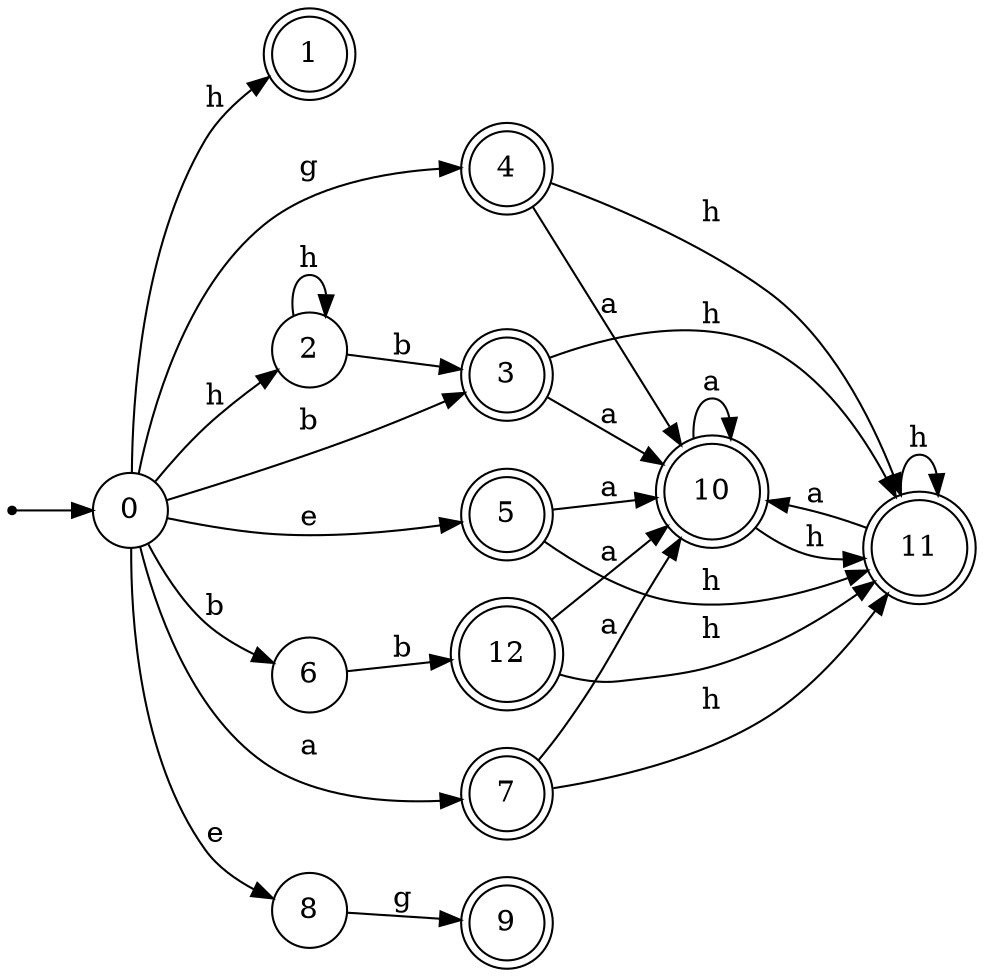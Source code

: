 digraph finite_state_machine {
rankdir=LR;
size="20,20";
node [shape = point]; "dummy0"
node [shape = circle]; "0";
"dummy0" -> "0";
node [shape = doublecircle]; "1";node [shape = circle]; "2";
node [shape = doublecircle]; "3";node [shape = doublecircle]; "4";node [shape = doublecircle]; "5";node [shape = circle]; "6";
node [shape = doublecircle]; "7";node [shape = circle]; "8";
node [shape = doublecircle]; "9";node [shape = doublecircle]; "10";node [shape = doublecircle]; "11";node [shape = doublecircle]; "12";"0" -> "1" [label = "h"];
 "0" -> "2" [label = "h"];
 "0" -> "3" [label = "b"];
 "0" -> "6" [label = "b"];
 "0" -> "4" [label = "g"];
 "0" -> "8" [label = "e"];
 "0" -> "5" [label = "e"];
 "0" -> "7" [label = "a"];
 "8" -> "9" [label = "g"];
 "7" -> "10" [label = "a"];
 "7" -> "11" [label = "h"];
 "11" -> "11" [label = "h"];
 "11" -> "10" [label = "a"];
 "10" -> "10" [label = "a"];
 "10" -> "11" [label = "h"];
 "6" -> "12" [label = "b"];
 "12" -> "10" [label = "a"];
 "12" -> "11" [label = "h"];
 "5" -> "10" [label = "a"];
 "5" -> "11" [label = "h"];
 "4" -> "10" [label = "a"];
 "4" -> "11" [label = "h"];
 "3" -> "10" [label = "a"];
 "3" -> "11" [label = "h"];
 "2" -> "2" [label = "h"];
 "2" -> "3" [label = "b"];
 }

